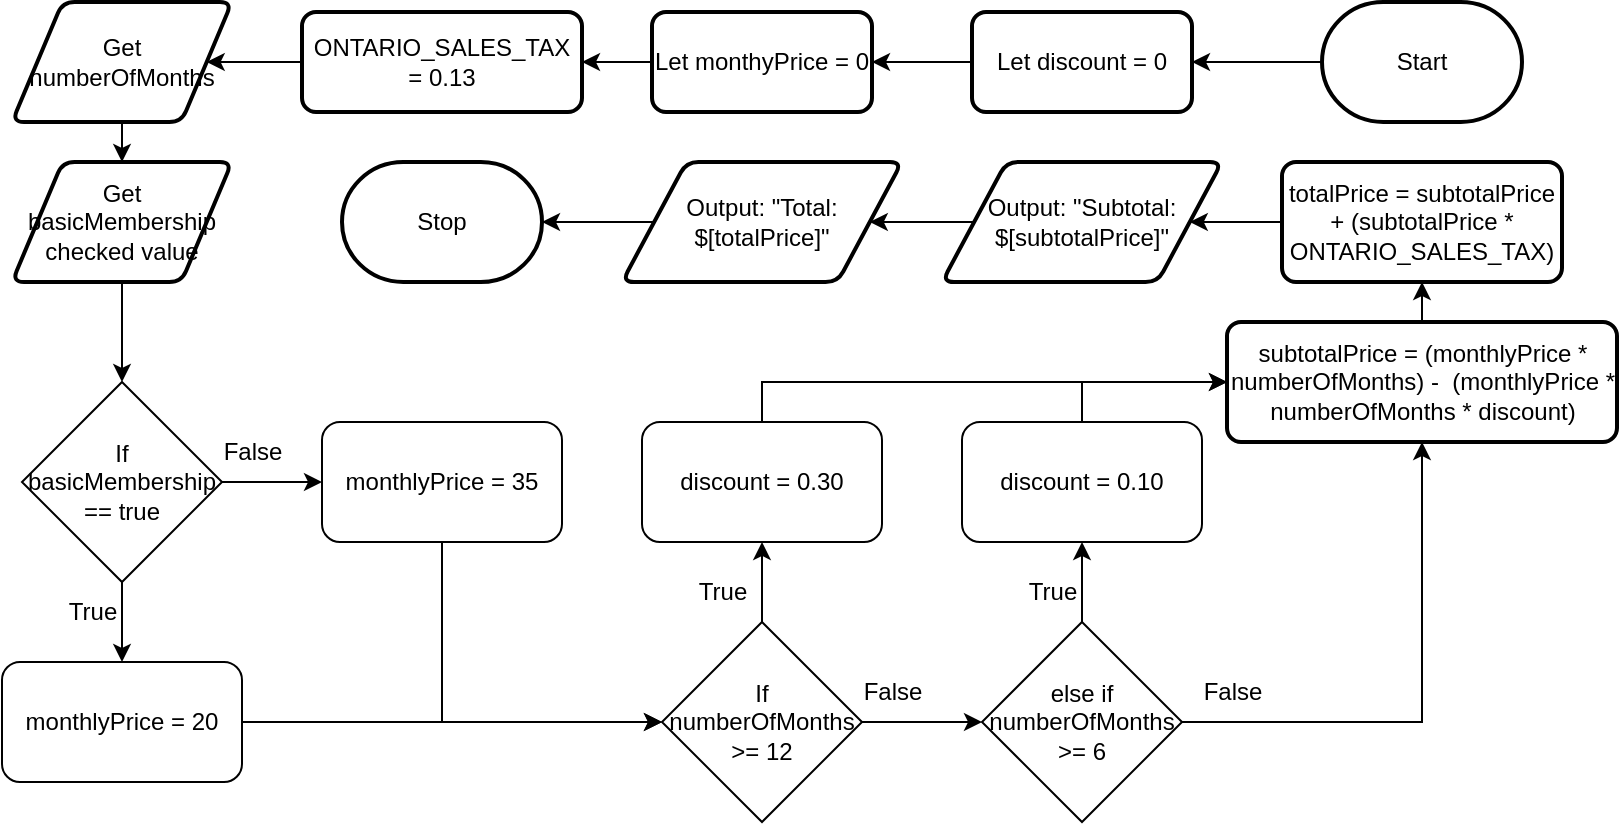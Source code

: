 <mxfile>
    <diagram id="HIP3nbAZw_EuaXWnEj3U" name="Page-1">
        <mxGraphModel dx="702" dy="477" grid="1" gridSize="10" guides="1" tooltips="1" connect="1" arrows="1" fold="1" page="1" pageScale="1" pageWidth="850" pageHeight="1100" math="0" shadow="0">
            <root>
                <mxCell id="0"/>
                <mxCell id="1" parent="0"/>
                <mxCell id="29" style="edgeStyle=none;html=1;entryX=1;entryY=0.5;entryDx=0;entryDy=0;" parent="1" source="2" target="27" edge="1">
                    <mxGeometry relative="1" as="geometry"/>
                </mxCell>
                <mxCell id="2" value="Start" style="strokeWidth=2;html=1;shape=mxgraph.flowchart.terminator;whiteSpace=wrap;" parent="1" vertex="1">
                    <mxGeometry x="700" y="30" width="100" height="60" as="geometry"/>
                </mxCell>
                <mxCell id="3" value="Stop" style="strokeWidth=2;html=1;shape=mxgraph.flowchart.terminator;whiteSpace=wrap;" parent="1" vertex="1">
                    <mxGeometry x="210" y="110" width="100" height="60" as="geometry"/>
                </mxCell>
                <mxCell id="37" style="edgeStyle=none;html=1;entryX=0.5;entryY=0;entryDx=0;entryDy=0;" parent="1" source="4" target="5" edge="1">
                    <mxGeometry relative="1" as="geometry"/>
                </mxCell>
                <mxCell id="4" value="Get numberOfMonths" style="shape=parallelogram;html=1;strokeWidth=2;perimeter=parallelogramPerimeter;whiteSpace=wrap;rounded=1;arcSize=12;size=0.23;" parent="1" vertex="1">
                    <mxGeometry x="45" y="30" width="110" height="60" as="geometry"/>
                </mxCell>
                <mxCell id="16" style="edgeStyle=none;html=1;entryX=0.5;entryY=0;entryDx=0;entryDy=0;" parent="1" source="5" target="6" edge="1">
                    <mxGeometry relative="1" as="geometry"/>
                </mxCell>
                <mxCell id="5" value="Get basicMembership checked value" style="shape=parallelogram;html=1;strokeWidth=2;perimeter=parallelogramPerimeter;whiteSpace=wrap;rounded=1;arcSize=12;size=0.23;" parent="1" vertex="1">
                    <mxGeometry x="45" y="110" width="110" height="60" as="geometry"/>
                </mxCell>
                <mxCell id="20" style="edgeStyle=none;html=1;entryX=0;entryY=0.5;entryDx=0;entryDy=0;" parent="1" source="6" target="12" edge="1">
                    <mxGeometry relative="1" as="geometry"/>
                </mxCell>
                <mxCell id="21" style="edgeStyle=none;html=1;entryX=0.5;entryY=0;entryDx=0;entryDy=0;" parent="1" source="6" target="11" edge="1">
                    <mxGeometry relative="1" as="geometry"/>
                </mxCell>
                <mxCell id="6" value="If&lt;div&gt;basicMembership == true&lt;/div&gt;" style="rhombus;whiteSpace=wrap;html=1;" parent="1" vertex="1">
                    <mxGeometry x="50" y="220" width="100" height="100" as="geometry"/>
                </mxCell>
                <mxCell id="41" style="edgeStyle=none;html=1;entryX=1;entryY=0.5;entryDx=0;entryDy=0;" parent="1" source="8" target="39" edge="1">
                    <mxGeometry relative="1" as="geometry"/>
                </mxCell>
                <mxCell id="8" value="Let monthyPrice = 0" style="rounded=1;whiteSpace=wrap;html=1;absoluteArcSize=1;arcSize=14;strokeWidth=2;" parent="1" vertex="1">
                    <mxGeometry x="365" y="35" width="110" height="50" as="geometry"/>
                </mxCell>
                <mxCell id="25" style="edgeStyle=none;html=1;entryX=0;entryY=0.5;entryDx=0;entryDy=0;" parent="1" source="11" target="22" edge="1">
                    <mxGeometry relative="1" as="geometry"/>
                </mxCell>
                <mxCell id="11" value="monthlyPrice = 20" style="rounded=1;whiteSpace=wrap;html=1;" parent="1" vertex="1">
                    <mxGeometry x="40" y="360" width="120" height="60" as="geometry"/>
                </mxCell>
                <mxCell id="26" style="edgeStyle=orthogonalEdgeStyle;html=1;entryX=0;entryY=0.5;entryDx=0;entryDy=0;rounded=0;curved=0;" parent="1" source="12" target="22" edge="1">
                    <mxGeometry relative="1" as="geometry">
                        <Array as="points">
                            <mxPoint x="260" y="390"/>
                        </Array>
                    </mxGeometry>
                </mxCell>
                <mxCell id="12" value="monthlyPrice = 35" style="rounded=1;whiteSpace=wrap;html=1;" parent="1" vertex="1">
                    <mxGeometry x="200" y="240" width="120" height="60" as="geometry"/>
                </mxCell>
                <mxCell id="31" style="edgeStyle=none;html=1;entryX=0.5;entryY=1;entryDx=0;entryDy=0;" parent="1" source="22" target="30" edge="1">
                    <mxGeometry relative="1" as="geometry"/>
                </mxCell>
                <mxCell id="34" style="edgeStyle=none;html=1;entryX=0;entryY=0.5;entryDx=0;entryDy=0;" parent="1" source="22" target="32" edge="1">
                    <mxGeometry relative="1" as="geometry"/>
                </mxCell>
                <mxCell id="22" value="If&lt;div&gt;numberOfMonths &amp;gt;= 12&lt;/div&gt;" style="rhombus;whiteSpace=wrap;html=1;" parent="1" vertex="1">
                    <mxGeometry x="370" y="340" width="100" height="100" as="geometry"/>
                </mxCell>
                <mxCell id="28" style="edgeStyle=none;html=1;" parent="1" source="27" target="8" edge="1">
                    <mxGeometry relative="1" as="geometry"/>
                </mxCell>
                <mxCell id="27" value="Let discount = 0" style="rounded=1;whiteSpace=wrap;html=1;absoluteArcSize=1;arcSize=14;strokeWidth=2;" parent="1" vertex="1">
                    <mxGeometry x="525" y="35" width="110" height="50" as="geometry"/>
                </mxCell>
                <mxCell id="52" style="edgeStyle=orthogonalEdgeStyle;html=1;entryX=0;entryY=0.5;entryDx=0;entryDy=0;rounded=0;curved=0;" parent="1" source="30" target="36" edge="1">
                    <mxGeometry relative="1" as="geometry">
                        <Array as="points">
                            <mxPoint x="420" y="220"/>
                        </Array>
                    </mxGeometry>
                </mxCell>
                <mxCell id="30" value="discount = 0.30" style="rounded=1;whiteSpace=wrap;html=1;" parent="1" vertex="1">
                    <mxGeometry x="360" y="240" width="120" height="60" as="geometry"/>
                </mxCell>
                <mxCell id="35" style="edgeStyle=none;html=1;entryX=0.5;entryY=1;entryDx=0;entryDy=0;" parent="1" source="32" target="33" edge="1">
                    <mxGeometry relative="1" as="geometry"/>
                </mxCell>
                <mxCell id="48" style="edgeStyle=orthogonalEdgeStyle;html=1;entryX=0.5;entryY=1;entryDx=0;entryDy=0;rounded=0;curved=0;" parent="1" source="32" target="36" edge="1">
                    <mxGeometry relative="1" as="geometry"/>
                </mxCell>
                <mxCell id="32" value="else if&lt;br&gt;&lt;div&gt;numberOfMonths &amp;gt;= 6&lt;/div&gt;" style="rhombus;whiteSpace=wrap;html=1;" parent="1" vertex="1">
                    <mxGeometry x="530" y="340" width="100" height="100" as="geometry"/>
                </mxCell>
                <mxCell id="51" style="edgeStyle=orthogonalEdgeStyle;html=1;entryX=0;entryY=0.5;entryDx=0;entryDy=0;rounded=0;curved=0;" parent="1" source="33" target="36" edge="1">
                    <mxGeometry relative="1" as="geometry">
                        <Array as="points">
                            <mxPoint x="580" y="220"/>
                        </Array>
                    </mxGeometry>
                </mxCell>
                <mxCell id="33" value="discount = 0.10" style="rounded=1;whiteSpace=wrap;html=1;" parent="1" vertex="1">
                    <mxGeometry x="520" y="240" width="120" height="60" as="geometry"/>
                </mxCell>
                <mxCell id="50" style="edgeStyle=none;html=1;entryX=0.5;entryY=1;entryDx=0;entryDy=0;" parent="1" source="36" target="47" edge="1">
                    <mxGeometry relative="1" as="geometry">
                        <mxPoint x="760" y="180" as="targetPoint"/>
                    </mxGeometry>
                </mxCell>
                <mxCell id="36" value="subtotalPrice = (monthlyPrice * numberOfMonths) -&amp;nbsp;&amp;nbsp;&lt;span style=&quot;color: rgb(0, 0, 0);&quot;&gt;(monthlyPrice * numberOfMonths * discount)&lt;/span&gt;" style="rounded=1;whiteSpace=wrap;html=1;absoluteArcSize=1;arcSize=14;strokeWidth=2;" parent="1" vertex="1">
                    <mxGeometry x="652.5" y="190" width="195" height="60" as="geometry"/>
                </mxCell>
                <mxCell id="42" style="edgeStyle=none;html=1;entryX=1;entryY=0.5;entryDx=0;entryDy=0;" parent="1" source="39" target="4" edge="1">
                    <mxGeometry relative="1" as="geometry"/>
                </mxCell>
                <mxCell id="39" value="ONTARIO_SALES_TAX = 0.13" style="rounded=1;whiteSpace=wrap;html=1;absoluteArcSize=1;arcSize=14;strokeWidth=2;" parent="1" vertex="1">
                    <mxGeometry x="190" y="35" width="140" height="50" as="geometry"/>
                </mxCell>
                <mxCell id="46" style="edgeStyle=none;html=1;" parent="1" source="43" target="44" edge="1">
                    <mxGeometry relative="1" as="geometry"/>
                </mxCell>
                <mxCell id="43" value="Output: &quot;Subtotal: $[subtotalPrice]&quot;" style="shape=parallelogram;html=1;strokeWidth=2;perimeter=parallelogramPerimeter;whiteSpace=wrap;rounded=1;arcSize=12;size=0.23;" parent="1" vertex="1">
                    <mxGeometry x="510" y="110" width="140" height="60" as="geometry"/>
                </mxCell>
                <mxCell id="45" style="edgeStyle=none;html=1;" parent="1" source="44" target="3" edge="1">
                    <mxGeometry relative="1" as="geometry"/>
                </mxCell>
                <mxCell id="44" value="Output: &quot;Total: $[totalPrice]&quot;" style="shape=parallelogram;html=1;strokeWidth=2;perimeter=parallelogramPerimeter;whiteSpace=wrap;rounded=1;arcSize=12;size=0.23;" parent="1" vertex="1">
                    <mxGeometry x="350" y="110" width="140" height="60" as="geometry"/>
                </mxCell>
                <mxCell id="49" style="edgeStyle=none;html=1;" parent="1" source="47" target="43" edge="1">
                    <mxGeometry relative="1" as="geometry"/>
                </mxCell>
                <mxCell id="47" value="totalPrice = subtotalPrice + (subtotalPrice * ONTARIO_SALES_TAX)" style="rounded=1;whiteSpace=wrap;html=1;absoluteArcSize=1;arcSize=14;strokeWidth=2;" parent="1" vertex="1">
                    <mxGeometry x="680" y="110" width="140" height="60" as="geometry"/>
                </mxCell>
                <mxCell id="53" value="True" style="text;html=1;align=center;verticalAlign=middle;resizable=0;points=[];autosize=1;strokeColor=none;fillColor=none;" vertex="1" parent="1">
                    <mxGeometry x="60" y="320" width="50" height="30" as="geometry"/>
                </mxCell>
                <mxCell id="54" value="True" style="text;html=1;align=center;verticalAlign=middle;resizable=0;points=[];autosize=1;strokeColor=none;fillColor=none;" vertex="1" parent="1">
                    <mxGeometry x="375" y="310" width="50" height="30" as="geometry"/>
                </mxCell>
                <mxCell id="55" value="True" style="text;html=1;align=center;verticalAlign=middle;resizable=0;points=[];autosize=1;strokeColor=none;fillColor=none;" vertex="1" parent="1">
                    <mxGeometry x="540" y="310" width="50" height="30" as="geometry"/>
                </mxCell>
                <mxCell id="56" value="False" style="text;html=1;align=center;verticalAlign=middle;resizable=0;points=[];autosize=1;strokeColor=none;fillColor=none;" vertex="1" parent="1">
                    <mxGeometry x="460" y="360" width="50" height="30" as="geometry"/>
                </mxCell>
                <mxCell id="57" value="False" style="text;html=1;align=center;verticalAlign=middle;resizable=0;points=[];autosize=1;strokeColor=none;fillColor=none;" vertex="1" parent="1">
                    <mxGeometry x="630" y="360" width="50" height="30" as="geometry"/>
                </mxCell>
                <mxCell id="58" value="False" style="text;html=1;align=center;verticalAlign=middle;resizable=0;points=[];autosize=1;strokeColor=none;fillColor=none;" vertex="1" parent="1">
                    <mxGeometry x="140" y="240" width="50" height="30" as="geometry"/>
                </mxCell>
            </root>
        </mxGraphModel>
    </diagram>
</mxfile>